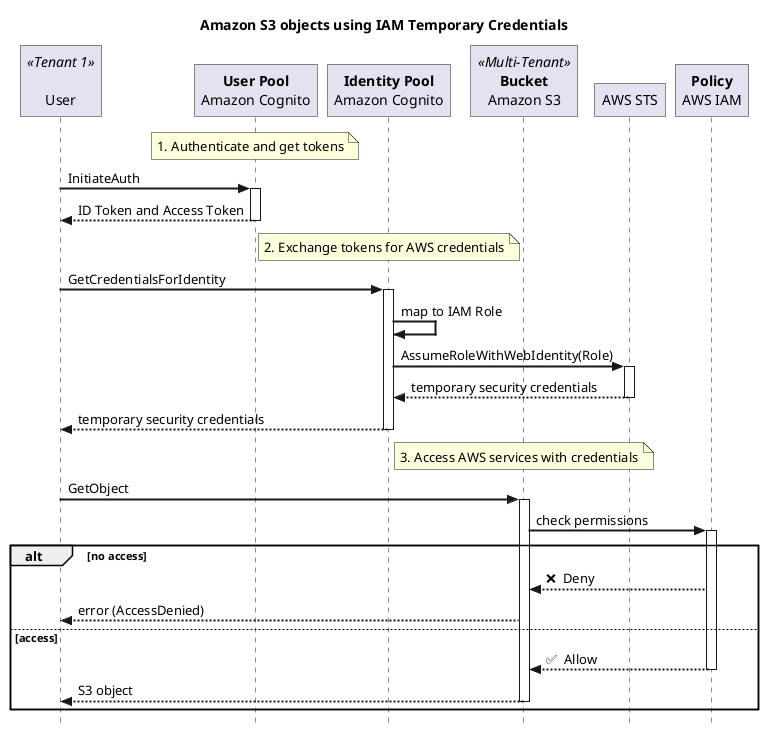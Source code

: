 @startuml Amazon S3 objects using IAM Temporary Credentials

title Amazon S3 objects using IAM Temporary Credentials
' compare with https://docs.aws.amazon.com/cognito/latest/developerguide/what-is-amazon-cognito.html

hide footbox
skinparam style strictuml

skinparam participant {
    RoundCorner 0
}
skinparam sequence { 
    ArrowThickness 2
    MessageAlignment left
}

participant "\nUser" as user <<Tenant 1>>
participant "<b>User Pool</b>\nAmazon Cognito" as userpool
participant "<b>Identity Pool</b>\nAmazon Cognito" as idpool
participant "<b>Bucket</b>\nAmazon S3" as s3 <<Multi-Tenant>>
participant "AWS STS" as sts
participant "<b>Policy</b>\nAWS IAM" as permissions

note over userpool
  1. Authenticate and get tokens
end note
user -> userpool++: InitiateAuth
return ID Token and Access Token

note over idpool
  2. Exchange tokens for AWS credentials
end note
user -> idpool++: GetCredentialsForIdentity
idpool -> idpool: map to IAM Role
idpool -> sts++: AssumeRoleWithWebIdentity(Role)
return temporary security credentials
return temporary security credentials

note over s3
  3. Access AWS services with credentials
end note
user -> s3++: GetObject
s3 -> permissions++: check permissions
alt no access
  permissions --> s3: ❌  Deny
  s3 --> user: error (AccessDenied)
else access
  return ✅  Allow
  return S3 object
end

@enduml